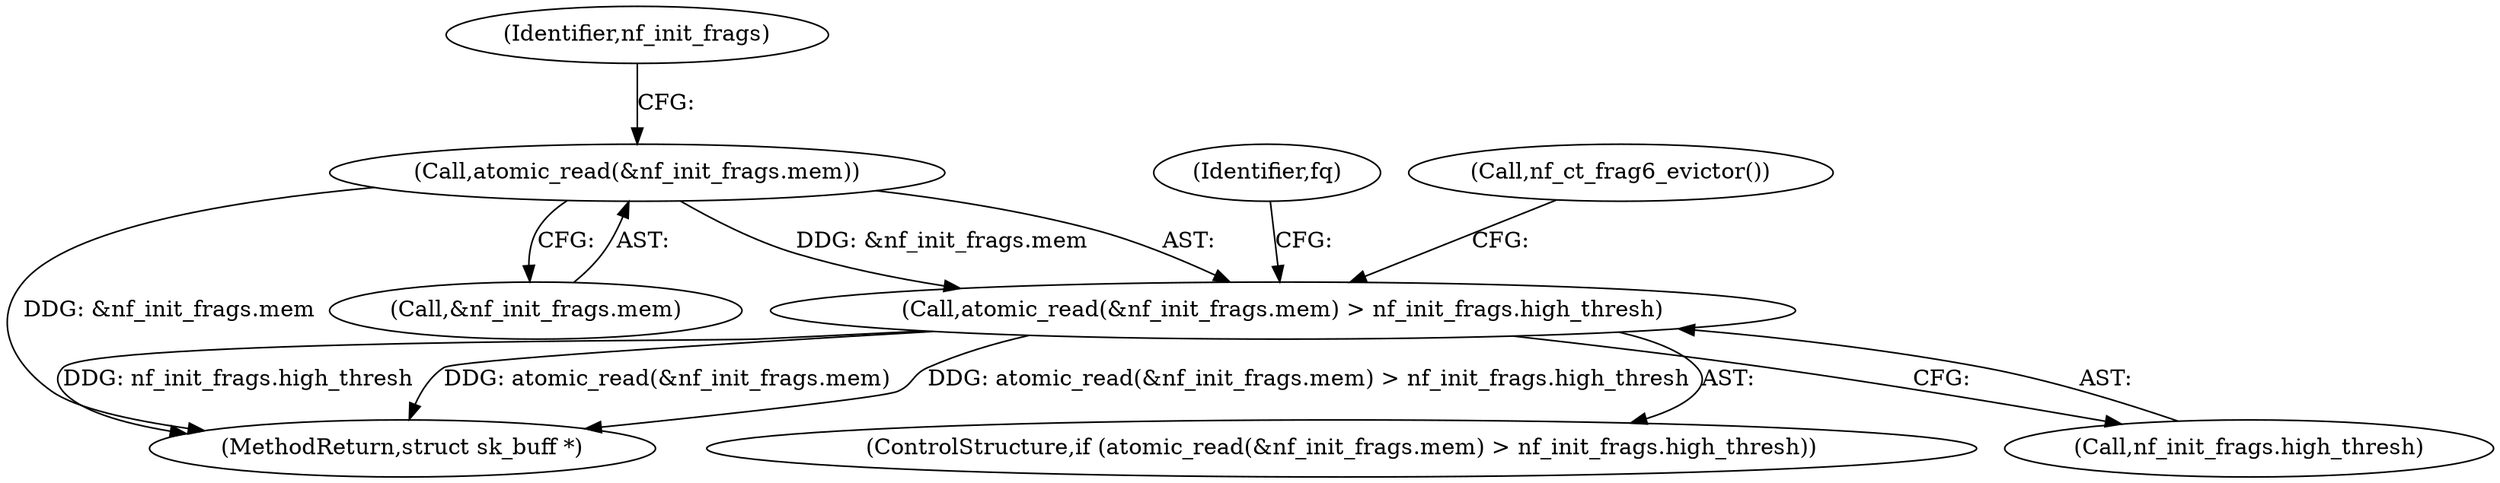 digraph "0_linux_9e2dcf72023d1447f09c47d77c99b0c49659e5ce@API" {
"1000195" [label="(Call,atomic_read(&nf_init_frags.mem))"];
"1000194" [label="(Call,atomic_read(&nf_init_frags.mem) > nf_init_frags.high_thresh)"];
"1000195" [label="(Call,atomic_read(&nf_init_frags.mem))"];
"1000305" [label="(MethodReturn,struct sk_buff *)"];
"1000193" [label="(ControlStructure,if (atomic_read(&nf_init_frags.mem) > nf_init_frags.high_thresh))"];
"1000200" [label="(Call,nf_init_frags.high_thresh)"];
"1000196" [label="(Call,&nf_init_frags.mem)"];
"1000201" [label="(Identifier,nf_init_frags)"];
"1000194" [label="(Call,atomic_read(&nf_init_frags.mem) > nf_init_frags.high_thresh)"];
"1000205" [label="(Identifier,fq)"];
"1000203" [label="(Call,nf_ct_frag6_evictor())"];
"1000195" -> "1000194"  [label="AST: "];
"1000195" -> "1000196"  [label="CFG: "];
"1000196" -> "1000195"  [label="AST: "];
"1000201" -> "1000195"  [label="CFG: "];
"1000195" -> "1000305"  [label="DDG: &nf_init_frags.mem"];
"1000195" -> "1000194"  [label="DDG: &nf_init_frags.mem"];
"1000194" -> "1000193"  [label="AST: "];
"1000194" -> "1000200"  [label="CFG: "];
"1000200" -> "1000194"  [label="AST: "];
"1000203" -> "1000194"  [label="CFG: "];
"1000205" -> "1000194"  [label="CFG: "];
"1000194" -> "1000305"  [label="DDG: atomic_read(&nf_init_frags.mem) > nf_init_frags.high_thresh"];
"1000194" -> "1000305"  [label="DDG: nf_init_frags.high_thresh"];
"1000194" -> "1000305"  [label="DDG: atomic_read(&nf_init_frags.mem)"];
}
